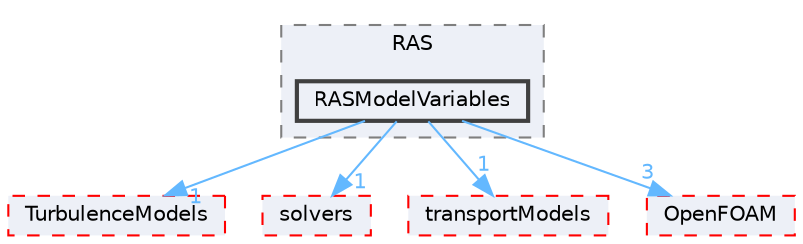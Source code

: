 digraph "src/optimisation/adjointOptimisation/adjoint/turbulenceModels/turbulenceModelVariables/RAS/RASModelVariables"
{
 // LATEX_PDF_SIZE
  bgcolor="transparent";
  edge [fontname=Helvetica,fontsize=10,labelfontname=Helvetica,labelfontsize=10];
  node [fontname=Helvetica,fontsize=10,shape=box,height=0.2,width=0.4];
  compound=true
  subgraph clusterdir_0d3b4d17d2476179137ac5a7e531956f {
    graph [ bgcolor="#edf0f7", pencolor="grey50", label="RAS", fontname=Helvetica,fontsize=10 style="filled,dashed", URL="dir_0d3b4d17d2476179137ac5a7e531956f.html",tooltip=""]
  dir_d55bae0624b7e279cf321094a044bdb3 [label="RASModelVariables", fillcolor="#edf0f7", color="grey25", style="filled,bold", URL="dir_d55bae0624b7e279cf321094a044bdb3.html",tooltip=""];
  }
  dir_1eda626aeac0f0ad2848c36acaa5d501 [label="TurbulenceModels", fillcolor="#edf0f7", color="red", style="filled,dashed", URL="dir_1eda626aeac0f0ad2848c36acaa5d501.html",tooltip=""];
  dir_f1ea2e00111d8324be054b4e32e6ee53 [label="solvers", fillcolor="#edf0f7", color="red", style="filled,dashed", URL="dir_f1ea2e00111d8324be054b4e32e6ee53.html",tooltip=""];
  dir_9415e59289a6feeb24164dafa70a594f [label="transportModels", fillcolor="#edf0f7", color="red", style="filled,dashed", URL="dir_9415e59289a6feeb24164dafa70a594f.html",tooltip=""];
  dir_c5473ff19b20e6ec4dfe5c310b3778a8 [label="OpenFOAM", fillcolor="#edf0f7", color="red", style="filled,dashed", URL="dir_c5473ff19b20e6ec4dfe5c310b3778a8.html",tooltip=""];
  dir_d55bae0624b7e279cf321094a044bdb3->dir_1eda626aeac0f0ad2848c36acaa5d501 [headlabel="1", labeldistance=1.5 headhref="dir_003200_004143.html" href="dir_003200_004143.html" color="steelblue1" fontcolor="steelblue1"];
  dir_d55bae0624b7e279cf321094a044bdb3->dir_9415e59289a6feeb24164dafa70a594f [headlabel="1", labeldistance=1.5 headhref="dir_003200_004112.html" href="dir_003200_004112.html" color="steelblue1" fontcolor="steelblue1"];
  dir_d55bae0624b7e279cf321094a044bdb3->dir_c5473ff19b20e6ec4dfe5c310b3778a8 [headlabel="3", labeldistance=1.5 headhref="dir_003200_002695.html" href="dir_003200_002695.html" color="steelblue1" fontcolor="steelblue1"];
  dir_d55bae0624b7e279cf321094a044bdb3->dir_f1ea2e00111d8324be054b4e32e6ee53 [headlabel="1", labeldistance=1.5 headhref="dir_003200_003659.html" href="dir_003200_003659.html" color="steelblue1" fontcolor="steelblue1"];
}

